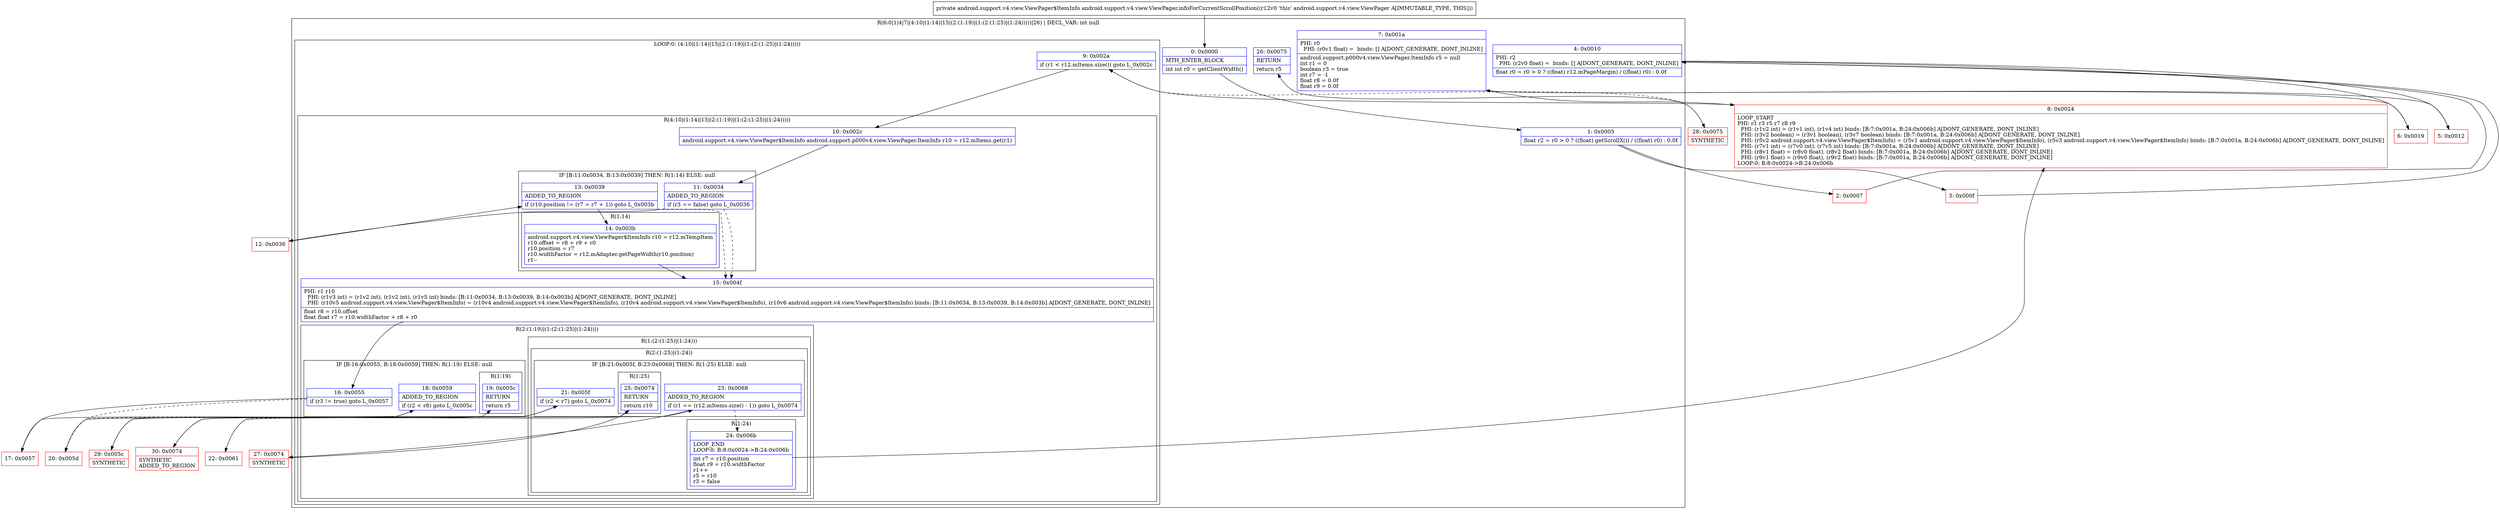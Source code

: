 digraph "CFG forandroid.support.v4.view.ViewPager.infoForCurrentScrollPosition()Landroid\/support\/v4\/view\/ViewPager$ItemInfo;" {
subgraph cluster_Region_1469453110 {
label = "R(6:0|1|4|7|(4:10|(1:14)|15|(2:(1:19)|(1:(2:(1:25)|(1:24)))))|26) | DECL_VAR: int null\l";
node [shape=record,color=blue];
Node_0 [shape=record,label="{0\:\ 0x0000|MTH_ENTER_BLOCK\l|int int r0 = getClientWidth()\l}"];
Node_1 [shape=record,label="{1\:\ 0x0005|float r2 = r0 \> 0 ? ((float) getScrollX()) \/ ((float) r0) : 0.0f\l}"];
Node_4 [shape=record,label="{4\:\ 0x0010|PHI: r2 \l  PHI: (r2v0 float) =  binds: [] A[DONT_GENERATE, DONT_INLINE]\l|float r0 = r0 \> 0 ? ((float) r12.mPageMargin) \/ ((float) r0) : 0.0f\l}"];
Node_7 [shape=record,label="{7\:\ 0x001a|PHI: r0 \l  PHI: (r0v1 float) =  binds: [] A[DONT_GENERATE, DONT_INLINE]\l|android.support.p000v4.view.ViewPager.ItemInfo r5 = null\lint r1 = 0\lboolean r3 = true\lint r7 = \-1\lfloat r8 = 0.0f\lfloat r9 = 0.0f\l}"];
subgraph cluster_LoopRegion_431634799 {
label = "LOOP:0: (4:10|(1:14)|15|(2:(1:19)|(1:(2:(1:25)|(1:24)))))";
node [shape=record,color=blue];
Node_9 [shape=record,label="{9\:\ 0x002a|if (r1 \< r12.mItems.size()) goto L_0x002c\l}"];
subgraph cluster_Region_1642051561 {
label = "R(4:10|(1:14)|15|(2:(1:19)|(1:(2:(1:25)|(1:24)))))";
node [shape=record,color=blue];
Node_10 [shape=record,label="{10\:\ 0x002c|android.support.v4.view.ViewPager$ItemInfo android.support.p000v4.view.ViewPager.ItemInfo r10 = r12.mItems.get(r1)\l}"];
subgraph cluster_IfRegion_96904526 {
label = "IF [B:11:0x0034, B:13:0x0039] THEN: R(1:14) ELSE: null";
node [shape=record,color=blue];
Node_11 [shape=record,label="{11\:\ 0x0034|ADDED_TO_REGION\l|if (r3 == false) goto L_0x0036\l}"];
Node_13 [shape=record,label="{13\:\ 0x0039|ADDED_TO_REGION\l|if (r10.position != (r7 = r7 + 1)) goto L_0x003b\l}"];
subgraph cluster_Region_104274874 {
label = "R(1:14)";
node [shape=record,color=blue];
Node_14 [shape=record,label="{14\:\ 0x003b|android.support.v4.view.ViewPager$ItemInfo r10 = r12.mTempItem\lr10.offset = r8 + r9 + r0\lr10.position = r7\lr10.widthFactor = r12.mAdapter.getPageWidth(r10.position)\lr1\-\-\l}"];
}
}
Node_15 [shape=record,label="{15\:\ 0x004f|PHI: r1 r10 \l  PHI: (r1v3 int) = (r1v2 int), (r1v2 int), (r1v5 int) binds: [B:11:0x0034, B:13:0x0039, B:14:0x003b] A[DONT_GENERATE, DONT_INLINE]\l  PHI: (r10v5 android.support.v4.view.ViewPager$ItemInfo) = (r10v4 android.support.v4.view.ViewPager$ItemInfo), (r10v4 android.support.v4.view.ViewPager$ItemInfo), (r10v6 android.support.v4.view.ViewPager$ItemInfo) binds: [B:11:0x0034, B:13:0x0039, B:14:0x003b] A[DONT_GENERATE, DONT_INLINE]\l|float r8 = r10.offset\lfloat float r7 = r10.widthFactor + r8 + r0\l}"];
subgraph cluster_Region_1565141963 {
label = "R(2:(1:19)|(1:(2:(1:25)|(1:24))))";
node [shape=record,color=blue];
subgraph cluster_IfRegion_1684511808 {
label = "IF [B:16:0x0055, B:18:0x0059] THEN: R(1:19) ELSE: null";
node [shape=record,color=blue];
Node_16 [shape=record,label="{16\:\ 0x0055|if (r3 != true) goto L_0x0057\l}"];
Node_18 [shape=record,label="{18\:\ 0x0059|ADDED_TO_REGION\l|if (r2 \< r8) goto L_0x005c\l}"];
subgraph cluster_Region_669912291 {
label = "R(1:19)";
node [shape=record,color=blue];
Node_19 [shape=record,label="{19\:\ 0x005c|RETURN\l|return r5\l}"];
}
}
subgraph cluster_Region_1473018299 {
label = "R(1:(2:(1:25)|(1:24)))";
node [shape=record,color=blue];
subgraph cluster_Region_1910255273 {
label = "R(2:(1:25)|(1:24))";
node [shape=record,color=blue];
subgraph cluster_IfRegion_1773071254 {
label = "IF [B:21:0x005f, B:23:0x0068] THEN: R(1:25) ELSE: null";
node [shape=record,color=blue];
Node_21 [shape=record,label="{21\:\ 0x005f|if (r2 \< r7) goto L_0x0074\l}"];
Node_23 [shape=record,label="{23\:\ 0x0068|ADDED_TO_REGION\l|if (r1 == (r12.mItems.size() \- 1)) goto L_0x0074\l}"];
subgraph cluster_Region_704181562 {
label = "R(1:25)";
node [shape=record,color=blue];
Node_25 [shape=record,label="{25\:\ 0x0074|RETURN\l|return r10\l}"];
}
}
subgraph cluster_Region_956477966 {
label = "R(1:24)";
node [shape=record,color=blue];
Node_24 [shape=record,label="{24\:\ 0x006b|LOOP_END\lLOOP:0: B:8:0x0024\-\>B:24:0x006b\l|int r7 = r10.position\lfloat r9 = r10.widthFactor\lr1++\lr5 = r10\lr3 = false\l}"];
}
}
}
}
}
}
Node_26 [shape=record,label="{26\:\ 0x0075|RETURN\l|return r5\l}"];
}
Node_2 [shape=record,color=red,label="{2\:\ 0x0007}"];
Node_3 [shape=record,color=red,label="{3\:\ 0x000f}"];
Node_5 [shape=record,color=red,label="{5\:\ 0x0012}"];
Node_6 [shape=record,color=red,label="{6\:\ 0x0019}"];
Node_8 [shape=record,color=red,label="{8\:\ 0x0024|LOOP_START\lPHI: r1 r3 r5 r7 r8 r9 \l  PHI: (r1v2 int) = (r1v1 int), (r1v4 int) binds: [B:7:0x001a, B:24:0x006b] A[DONT_GENERATE, DONT_INLINE]\l  PHI: (r3v2 boolean) = (r3v1 boolean), (r3v7 boolean) binds: [B:7:0x001a, B:24:0x006b] A[DONT_GENERATE, DONT_INLINE]\l  PHI: (r5v2 android.support.v4.view.ViewPager$ItemInfo) = (r5v1 android.support.v4.view.ViewPager$ItemInfo), (r5v3 android.support.v4.view.ViewPager$ItemInfo) binds: [B:7:0x001a, B:24:0x006b] A[DONT_GENERATE, DONT_INLINE]\l  PHI: (r7v1 int) = (r7v0 int), (r7v5 int) binds: [B:7:0x001a, B:24:0x006b] A[DONT_GENERATE, DONT_INLINE]\l  PHI: (r8v1 float) = (r8v0 float), (r8v2 float) binds: [B:7:0x001a, B:24:0x006b] A[DONT_GENERATE, DONT_INLINE]\l  PHI: (r9v1 float) = (r9v0 float), (r9v2 float) binds: [B:7:0x001a, B:24:0x006b] A[DONT_GENERATE, DONT_INLINE]\lLOOP:0: B:8:0x0024\-\>B:24:0x006b\l}"];
Node_12 [shape=record,color=red,label="{12\:\ 0x0036}"];
Node_17 [shape=record,color=red,label="{17\:\ 0x0057}"];
Node_20 [shape=record,color=red,label="{20\:\ 0x005d}"];
Node_22 [shape=record,color=red,label="{22\:\ 0x0061}"];
Node_27 [shape=record,color=red,label="{27\:\ 0x0074|SYNTHETIC\l}"];
Node_28 [shape=record,color=red,label="{28\:\ 0x0075|SYNTHETIC\l}"];
Node_29 [shape=record,color=red,label="{29\:\ 0x005c|SYNTHETIC\l}"];
Node_30 [shape=record,color=red,label="{30\:\ 0x0074|SYNTHETIC\lADDED_TO_REGION\l}"];
MethodNode[shape=record,label="{private android.support.v4.view.ViewPager$ItemInfo android.support.v4.view.ViewPager.infoForCurrentScrollPosition((r12v0 'this' android.support.v4.view.ViewPager A[IMMUTABLE_TYPE, THIS])) }"];
MethodNode -> Node_0;
Node_0 -> Node_1;
Node_1 -> Node_2;
Node_1 -> Node_3;
Node_4 -> Node_5;
Node_4 -> Node_6;
Node_7 -> Node_8;
Node_9 -> Node_10;
Node_9 -> Node_28[style=dashed];
Node_10 -> Node_11;
Node_11 -> Node_12;
Node_11 -> Node_15[style=dashed];
Node_13 -> Node_14;
Node_13 -> Node_15[style=dashed];
Node_14 -> Node_15;
Node_15 -> Node_16;
Node_16 -> Node_17;
Node_16 -> Node_20[style=dashed];
Node_18 -> Node_20[style=dashed];
Node_18 -> Node_29;
Node_21 -> Node_22[style=dashed];
Node_21 -> Node_30;
Node_23 -> Node_24[style=dashed];
Node_23 -> Node_27;
Node_24 -> Node_8;
Node_2 -> Node_4;
Node_3 -> Node_4;
Node_5 -> Node_7;
Node_6 -> Node_7;
Node_8 -> Node_9;
Node_12 -> Node_13;
Node_17 -> Node_18;
Node_20 -> Node_21;
Node_22 -> Node_23;
Node_27 -> Node_25;
Node_28 -> Node_26;
Node_29 -> Node_19;
Node_30 -> Node_25;
}

